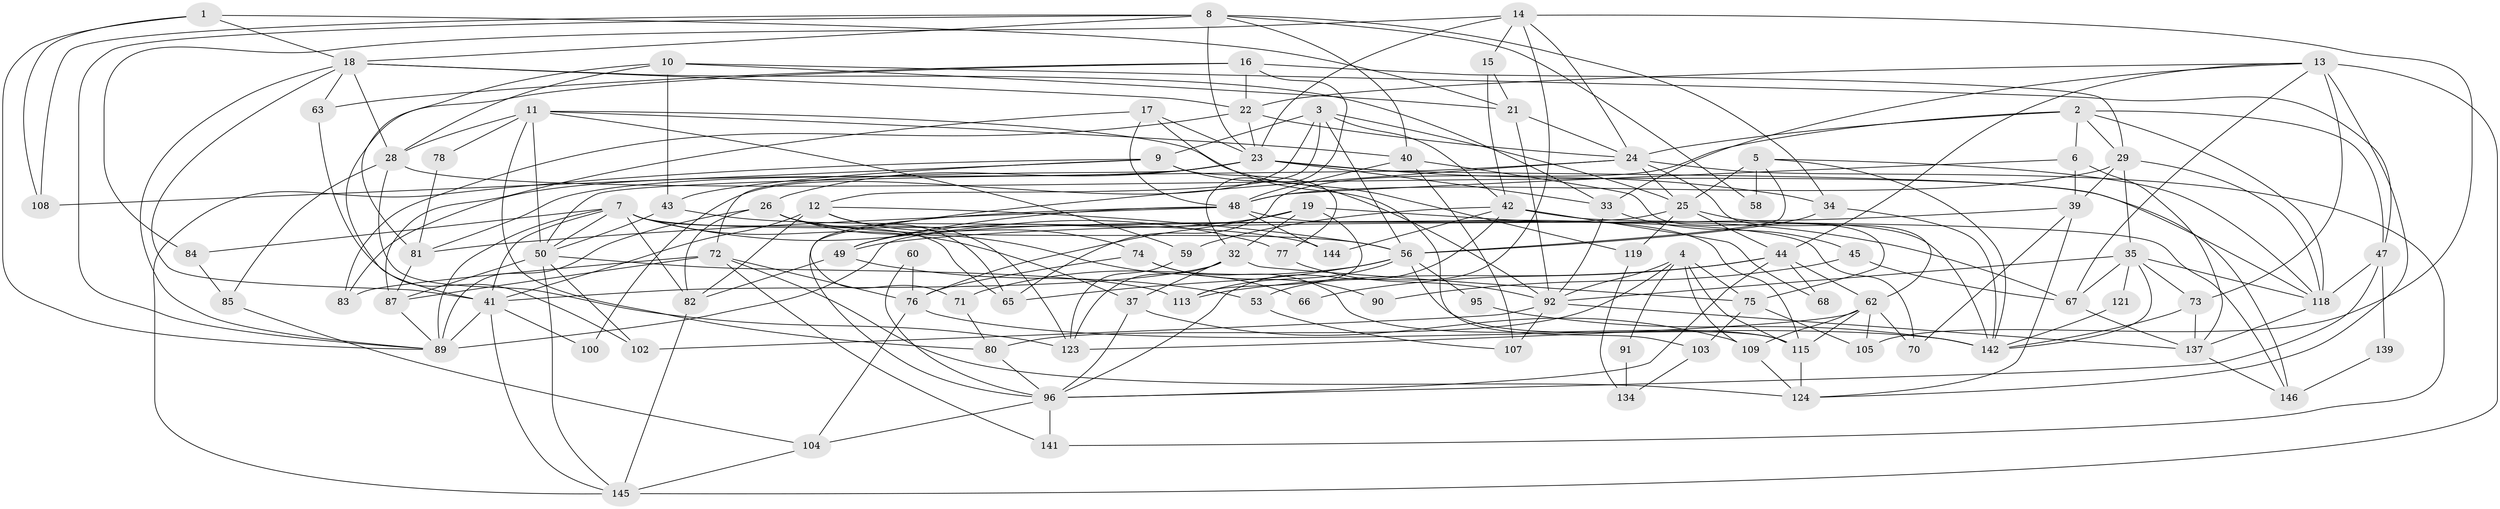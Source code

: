 // Generated by graph-tools (version 1.1) at 2025/52/02/27/25 19:52:09]
// undirected, 99 vertices, 244 edges
graph export_dot {
graph [start="1"]
  node [color=gray90,style=filled];
  1;
  2 [super="+31"];
  3 [super="+132"];
  4 [super="+98"];
  5 [super="+86"];
  6 [super="+79"];
  7 [super="+114"];
  8 [super="+69"];
  9 [super="+57"];
  10 [super="+54"];
  11 [super="+27"];
  12 [super="+106"];
  13 [super="+20"];
  14 [super="+30"];
  15;
  16;
  17 [super="+52"];
  18 [super="+126"];
  19 [super="+111"];
  21 [super="+127"];
  22 [super="+136"];
  23 [super="+36"];
  24 [super="+88"];
  25 [super="+110"];
  26 [super="+147"];
  28 [super="+46"];
  29 [super="+131"];
  32 [super="+38"];
  33 [super="+64"];
  34;
  35 [super="+133"];
  37 [super="+122"];
  39 [super="+51"];
  40 [super="+55"];
  41 [super="+61"];
  42 [super="+101"];
  43;
  44 [super="+99"];
  45;
  47 [super="+93"];
  48 [super="+128"];
  49;
  50 [super="+94"];
  53;
  56 [super="+135"];
  58;
  59;
  60;
  62 [super="+117"];
  63;
  65;
  66;
  67;
  68;
  70;
  71;
  72 [super="+129"];
  73;
  74 [super="+125"];
  75 [super="+97"];
  76 [super="+143"];
  77;
  78;
  80;
  81;
  82 [super="+140"];
  83;
  84;
  85;
  87;
  89 [super="+112"];
  90;
  91;
  92 [super="+130"];
  95;
  96 [super="+120"];
  100;
  102;
  103;
  104;
  105;
  107;
  108;
  109;
  113;
  115 [super="+116"];
  118 [super="+138"];
  119;
  121;
  123;
  124;
  134;
  137;
  139;
  141;
  142;
  144;
  145;
  146;
  1 -- 89;
  1 -- 108;
  1 -- 21;
  1 -- 18;
  2 -- 65;
  2 -- 118;
  2 -- 6;
  2 -- 24;
  2 -- 29;
  2 -- 47;
  3 -- 25;
  3 -- 9;
  3 -- 100;
  3 -- 56;
  3 -- 12;
  3 -- 42;
  4 -- 92;
  4 -- 80;
  4 -- 75;
  4 -- 91;
  4 -- 109;
  4 -- 115;
  5 -- 56;
  5 -- 58;
  5 -- 25;
  5 -- 142;
  5 -- 118;
  6 -- 137;
  6 -- 48;
  6 -- 39;
  7 -- 77;
  7 -- 41;
  7 -- 65;
  7 -- 70;
  7 -- 82;
  7 -- 84;
  7 -- 37;
  7 -- 89;
  7 -- 50;
  8 -- 40;
  8 -- 58;
  8 -- 89;
  8 -- 108;
  8 -- 34;
  8 -- 23;
  8 -- 18;
  9 -- 108;
  9 -- 145;
  9 -- 43;
  9 -- 92;
  9 -- 77;
  10 -- 21;
  10 -- 81;
  10 -- 43;
  10 -- 47;
  10 -- 28;
  11 -- 80;
  11 -- 59;
  11 -- 50;
  11 -- 119;
  11 -- 78;
  11 -- 28;
  11 -- 40;
  12 -- 41;
  12 -- 82;
  12 -- 56;
  12 -- 74;
  12 -- 123;
  13 -- 44;
  13 -- 22;
  13 -- 124;
  13 -- 145;
  13 -- 33;
  13 -- 67;
  13 -- 73;
  14 -- 23;
  14 -- 24;
  14 -- 84;
  14 -- 53;
  14 -- 105;
  14 -- 15;
  15 -- 42;
  15 -- 21;
  16 -- 29;
  16 -- 32;
  16 -- 63;
  16 -- 41;
  16 -- 22;
  17 -- 48;
  17 -- 103;
  17 -- 87;
  17 -- 23;
  18 -- 33;
  18 -- 28;
  18 -- 63;
  18 -- 41;
  18 -- 22;
  18 -- 89;
  19 -- 113;
  19 -- 49;
  19 -- 67;
  19 -- 76;
  19 -- 32;
  21 -- 92;
  21 -- 24;
  22 -- 83;
  22 -- 23;
  22 -- 24;
  23 -- 34;
  23 -- 72;
  23 -- 81;
  23 -- 83;
  23 -- 146;
  23 -- 33;
  23 -- 26;
  24 -- 141;
  24 -- 62;
  24 -- 71;
  24 -- 25;
  24 -- 50;
  25 -- 142;
  25 -- 119;
  25 -- 44;
  25 -- 89;
  26 -- 89;
  26 -- 65;
  26 -- 66;
  26 -- 56;
  26 -- 82;
  28 -- 123;
  28 -- 85;
  28 -- 118;
  29 -- 48;
  29 -- 35;
  29 -- 118;
  29 -- 39;
  32 -- 75;
  32 -- 123;
  32 -- 41;
  32 -- 37;
  33 -- 92;
  33 -- 45;
  34 -- 56;
  34 -- 142;
  35 -- 73;
  35 -- 67;
  35 -- 121;
  35 -- 142;
  35 -- 92;
  35 -- 118;
  37 -- 109;
  37 -- 96;
  39 -- 124;
  39 -- 49;
  39 -- 70;
  40 -- 48;
  40 -- 107;
  40 -- 75;
  41 -- 145;
  41 -- 100;
  41 -- 89;
  42 -- 146;
  42 -- 59;
  42 -- 96;
  42 -- 144;
  42 -- 68;
  43 -- 144;
  43 -- 50;
  44 -- 62;
  44 -- 96;
  44 -- 113;
  44 -- 66;
  44 -- 68;
  45 -- 67;
  45 -- 90;
  47 -- 118;
  47 -- 96;
  47 -- 139;
  48 -- 81;
  48 -- 115;
  48 -- 49;
  48 -- 144;
  48 -- 96;
  49 -- 53;
  49 -- 82;
  50 -- 87;
  50 -- 113;
  50 -- 145;
  50 -- 102;
  53 -- 107;
  56 -- 65;
  56 -- 71;
  56 -- 95;
  56 -- 113;
  56 -- 115;
  59 -- 123;
  60 -- 96;
  60 -- 76;
  62 -- 109;
  62 -- 115;
  62 -- 70;
  62 -- 105;
  62 -- 123;
  63 -- 102;
  67 -- 137;
  71 -- 80;
  72 -- 87;
  72 -- 83;
  72 -- 124;
  72 -- 76;
  72 -- 141;
  73 -- 142;
  73 -- 137;
  74 -- 90 [weight=2];
  74 -- 115;
  74 -- 76;
  75 -- 105;
  75 -- 103;
  76 -- 104;
  76 -- 142;
  77 -- 92;
  78 -- 81;
  80 -- 96;
  81 -- 87;
  82 -- 145;
  84 -- 85;
  85 -- 104;
  87 -- 89;
  91 -- 134;
  92 -- 137;
  92 -- 107;
  92 -- 102;
  95 -- 142;
  96 -- 104;
  96 -- 141;
  103 -- 134;
  104 -- 145;
  109 -- 124;
  115 -- 124;
  118 -- 137;
  119 -- 134;
  121 -- 142;
  137 -- 146;
  139 -- 146;
}
